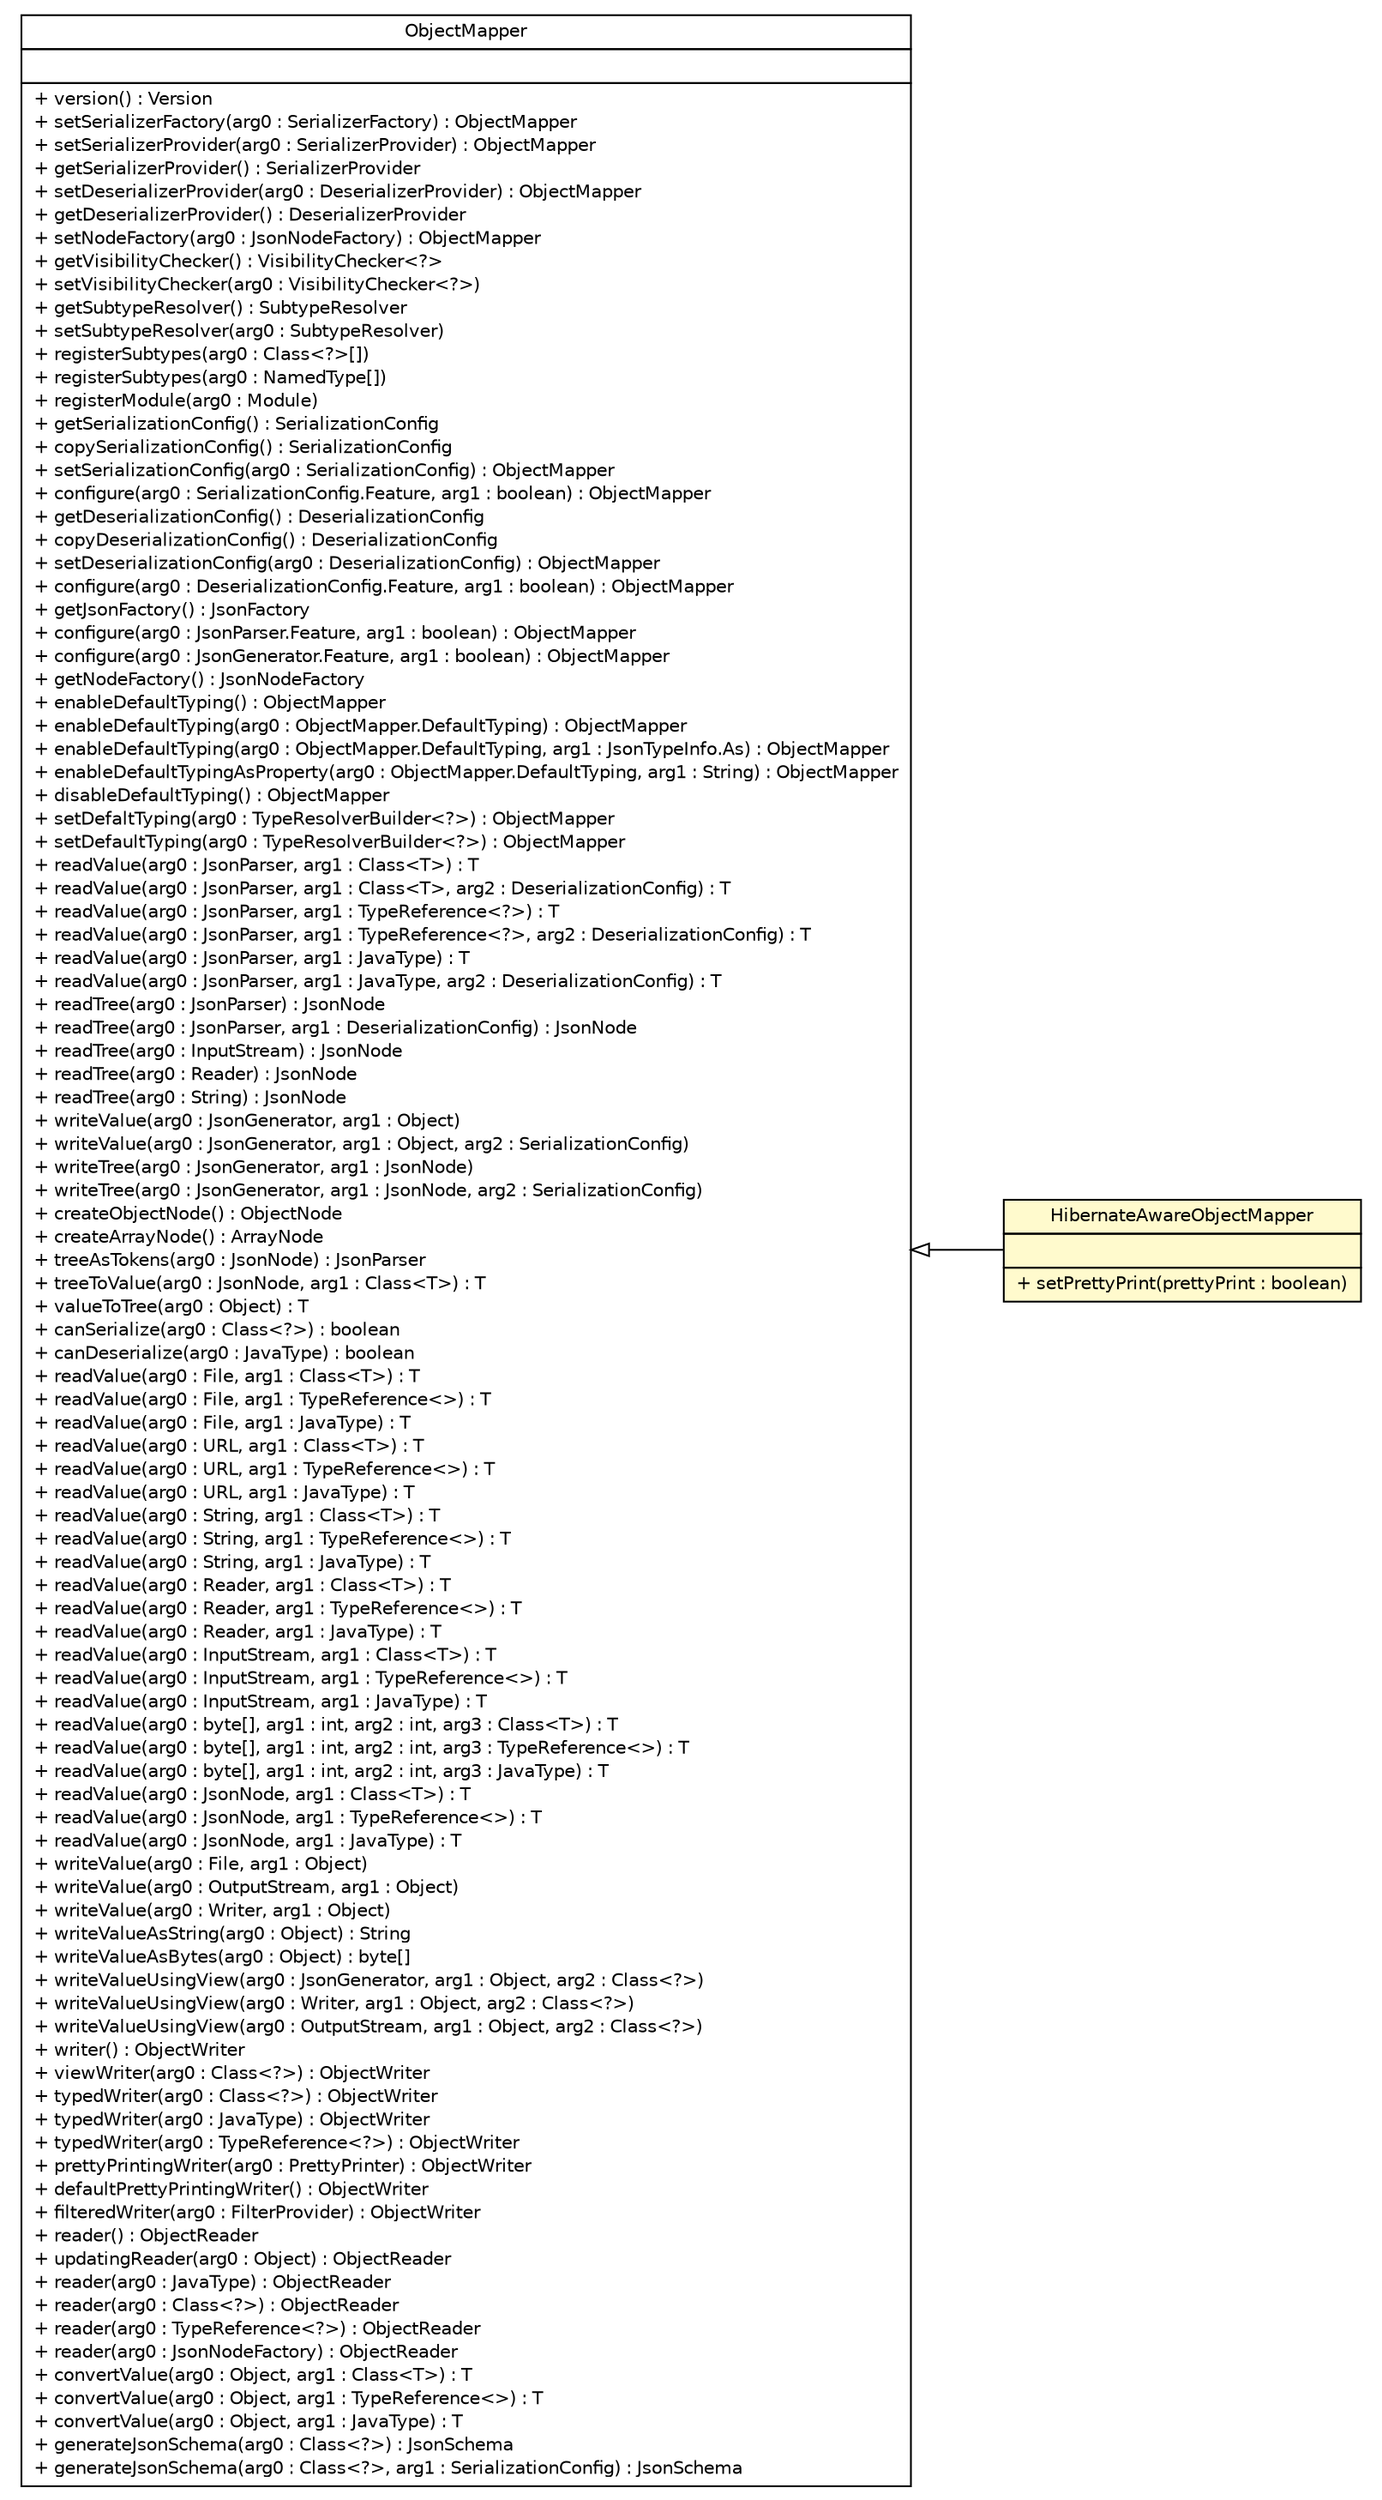 #!/usr/local/bin/dot
#
# Class diagram 
# Generated by UMLGraph version 5.1 (http://www.umlgraph.org/)
#

digraph G {
	edge [fontname="Helvetica",fontsize=10,labelfontname="Helvetica",labelfontsize=10];
	node [fontname="Helvetica",fontsize=10,shape=plaintext];
	nodesep=0.25;
	ranksep=0.5;
	rankdir=LR;
	// com.inn.headstartdemo.utils.json.HibernateAwareObjectMapper
	c58445 [label=<<table title="com.inn.headstartdemo.utils.json.HibernateAwareObjectMapper" border="0" cellborder="1" cellspacing="0" cellpadding="2" port="p" bgcolor="lemonChiffon" href="./HibernateAwareObjectMapper.html">
		<tr><td><table border="0" cellspacing="0" cellpadding="1">
<tr><td align="center" balign="center"> HibernateAwareObjectMapper </td></tr>
		</table></td></tr>
		<tr><td><table border="0" cellspacing="0" cellpadding="1">
<tr><td align="left" balign="left">  </td></tr>
		</table></td></tr>
		<tr><td><table border="0" cellspacing="0" cellpadding="1">
<tr><td align="left" balign="left"> + setPrettyPrint(prettyPrint : boolean) </td></tr>
		</table></td></tr>
		</table>>, fontname="Helvetica", fontcolor="black", fontsize=10.0];
	//com.inn.headstartdemo.utils.json.HibernateAwareObjectMapper extends org.codehaus.jackson.map.ObjectMapper
	c58528:p -> c58445:p [dir=back,arrowtail=empty];
	// org.codehaus.jackson.map.ObjectMapper
	c58528 [label=<<table title="org.codehaus.jackson.map.ObjectMapper" border="0" cellborder="1" cellspacing="0" cellpadding="2" port="p" href="http://java.sun.com/j2se/1.4.2/docs/api/org/codehaus/jackson/map/ObjectMapper.html">
		<tr><td><table border="0" cellspacing="0" cellpadding="1">
<tr><td align="center" balign="center"> ObjectMapper </td></tr>
		</table></td></tr>
		<tr><td><table border="0" cellspacing="0" cellpadding="1">
<tr><td align="left" balign="left">  </td></tr>
		</table></td></tr>
		<tr><td><table border="0" cellspacing="0" cellpadding="1">
<tr><td align="left" balign="left"> + version() : Version </td></tr>
<tr><td align="left" balign="left"> + setSerializerFactory(arg0 : SerializerFactory) : ObjectMapper </td></tr>
<tr><td align="left" balign="left"> + setSerializerProvider(arg0 : SerializerProvider) : ObjectMapper </td></tr>
<tr><td align="left" balign="left"> + getSerializerProvider() : SerializerProvider </td></tr>
<tr><td align="left" balign="left"> + setDeserializerProvider(arg0 : DeserializerProvider) : ObjectMapper </td></tr>
<tr><td align="left" balign="left"> + getDeserializerProvider() : DeserializerProvider </td></tr>
<tr><td align="left" balign="left"> + setNodeFactory(arg0 : JsonNodeFactory) : ObjectMapper </td></tr>
<tr><td align="left" balign="left"> + getVisibilityChecker() : VisibilityChecker&lt;?&gt; </td></tr>
<tr><td align="left" balign="left"> + setVisibilityChecker(arg0 : VisibilityChecker&lt;?&gt;) </td></tr>
<tr><td align="left" balign="left"> + getSubtypeResolver() : SubtypeResolver </td></tr>
<tr><td align="left" balign="left"> + setSubtypeResolver(arg0 : SubtypeResolver) </td></tr>
<tr><td align="left" balign="left"> + registerSubtypes(arg0 : Class&lt;?&gt;[]) </td></tr>
<tr><td align="left" balign="left"> + registerSubtypes(arg0 : NamedType[]) </td></tr>
<tr><td align="left" balign="left"> + registerModule(arg0 : Module) </td></tr>
<tr><td align="left" balign="left"> + getSerializationConfig() : SerializationConfig </td></tr>
<tr><td align="left" balign="left"> + copySerializationConfig() : SerializationConfig </td></tr>
<tr><td align="left" balign="left"> + setSerializationConfig(arg0 : SerializationConfig) : ObjectMapper </td></tr>
<tr><td align="left" balign="left"> + configure(arg0 : SerializationConfig.Feature, arg1 : boolean) : ObjectMapper </td></tr>
<tr><td align="left" balign="left"> + getDeserializationConfig() : DeserializationConfig </td></tr>
<tr><td align="left" balign="left"> + copyDeserializationConfig() : DeserializationConfig </td></tr>
<tr><td align="left" balign="left"> + setDeserializationConfig(arg0 : DeserializationConfig) : ObjectMapper </td></tr>
<tr><td align="left" balign="left"> + configure(arg0 : DeserializationConfig.Feature, arg1 : boolean) : ObjectMapper </td></tr>
<tr><td align="left" balign="left"> + getJsonFactory() : JsonFactory </td></tr>
<tr><td align="left" balign="left"> + configure(arg0 : JsonParser.Feature, arg1 : boolean) : ObjectMapper </td></tr>
<tr><td align="left" balign="left"> + configure(arg0 : JsonGenerator.Feature, arg1 : boolean) : ObjectMapper </td></tr>
<tr><td align="left" balign="left"> + getNodeFactory() : JsonNodeFactory </td></tr>
<tr><td align="left" balign="left"> + enableDefaultTyping() : ObjectMapper </td></tr>
<tr><td align="left" balign="left"> + enableDefaultTyping(arg0 : ObjectMapper.DefaultTyping) : ObjectMapper </td></tr>
<tr><td align="left" balign="left"> + enableDefaultTyping(arg0 : ObjectMapper.DefaultTyping, arg1 : JsonTypeInfo.As) : ObjectMapper </td></tr>
<tr><td align="left" balign="left"> + enableDefaultTypingAsProperty(arg0 : ObjectMapper.DefaultTyping, arg1 : String) : ObjectMapper </td></tr>
<tr><td align="left" balign="left"> + disableDefaultTyping() : ObjectMapper </td></tr>
<tr><td align="left" balign="left"> + setDefaltTyping(arg0 : TypeResolverBuilder&lt;?&gt;) : ObjectMapper </td></tr>
<tr><td align="left" balign="left"> + setDefaultTyping(arg0 : TypeResolverBuilder&lt;?&gt;) : ObjectMapper </td></tr>
<tr><td align="left" balign="left"> + readValue(arg0 : JsonParser, arg1 : Class&lt;T&gt;) : T </td></tr>
<tr><td align="left" balign="left"> + readValue(arg0 : JsonParser, arg1 : Class&lt;T&gt;, arg2 : DeserializationConfig) : T </td></tr>
<tr><td align="left" balign="left"> + readValue(arg0 : JsonParser, arg1 : TypeReference&lt;?&gt;) : T </td></tr>
<tr><td align="left" balign="left"> + readValue(arg0 : JsonParser, arg1 : TypeReference&lt;?&gt;, arg2 : DeserializationConfig) : T </td></tr>
<tr><td align="left" balign="left"> + readValue(arg0 : JsonParser, arg1 : JavaType) : T </td></tr>
<tr><td align="left" balign="left"> + readValue(arg0 : JsonParser, arg1 : JavaType, arg2 : DeserializationConfig) : T </td></tr>
<tr><td align="left" balign="left"> + readTree(arg0 : JsonParser) : JsonNode </td></tr>
<tr><td align="left" balign="left"> + readTree(arg0 : JsonParser, arg1 : DeserializationConfig) : JsonNode </td></tr>
<tr><td align="left" balign="left"> + readTree(arg0 : InputStream) : JsonNode </td></tr>
<tr><td align="left" balign="left"> + readTree(arg0 : Reader) : JsonNode </td></tr>
<tr><td align="left" balign="left"> + readTree(arg0 : String) : JsonNode </td></tr>
<tr><td align="left" balign="left"> + writeValue(arg0 : JsonGenerator, arg1 : Object) </td></tr>
<tr><td align="left" balign="left"> + writeValue(arg0 : JsonGenerator, arg1 : Object, arg2 : SerializationConfig) </td></tr>
<tr><td align="left" balign="left"> + writeTree(arg0 : JsonGenerator, arg1 : JsonNode) </td></tr>
<tr><td align="left" balign="left"> + writeTree(arg0 : JsonGenerator, arg1 : JsonNode, arg2 : SerializationConfig) </td></tr>
<tr><td align="left" balign="left"> + createObjectNode() : ObjectNode </td></tr>
<tr><td align="left" balign="left"> + createArrayNode() : ArrayNode </td></tr>
<tr><td align="left" balign="left"> + treeAsTokens(arg0 : JsonNode) : JsonParser </td></tr>
<tr><td align="left" balign="left"> + treeToValue(arg0 : JsonNode, arg1 : Class&lt;T&gt;) : T </td></tr>
<tr><td align="left" balign="left"> + valueToTree(arg0 : Object) : T </td></tr>
<tr><td align="left" balign="left"> + canSerialize(arg0 : Class&lt;?&gt;) : boolean </td></tr>
<tr><td align="left" balign="left"> + canDeserialize(arg0 : JavaType) : boolean </td></tr>
<tr><td align="left" balign="left"> + readValue(arg0 : File, arg1 : Class&lt;T&gt;) : T </td></tr>
<tr><td align="left" balign="left"> + readValue(arg0 : File, arg1 : TypeReference&lt;&gt;) : T </td></tr>
<tr><td align="left" balign="left"> + readValue(arg0 : File, arg1 : JavaType) : T </td></tr>
<tr><td align="left" balign="left"> + readValue(arg0 : URL, arg1 : Class&lt;T&gt;) : T </td></tr>
<tr><td align="left" balign="left"> + readValue(arg0 : URL, arg1 : TypeReference&lt;&gt;) : T </td></tr>
<tr><td align="left" balign="left"> + readValue(arg0 : URL, arg1 : JavaType) : T </td></tr>
<tr><td align="left" balign="left"> + readValue(arg0 : String, arg1 : Class&lt;T&gt;) : T </td></tr>
<tr><td align="left" balign="left"> + readValue(arg0 : String, arg1 : TypeReference&lt;&gt;) : T </td></tr>
<tr><td align="left" balign="left"> + readValue(arg0 : String, arg1 : JavaType) : T </td></tr>
<tr><td align="left" balign="left"> + readValue(arg0 : Reader, arg1 : Class&lt;T&gt;) : T </td></tr>
<tr><td align="left" balign="left"> + readValue(arg0 : Reader, arg1 : TypeReference&lt;&gt;) : T </td></tr>
<tr><td align="left" balign="left"> + readValue(arg0 : Reader, arg1 : JavaType) : T </td></tr>
<tr><td align="left" balign="left"> + readValue(arg0 : InputStream, arg1 : Class&lt;T&gt;) : T </td></tr>
<tr><td align="left" balign="left"> + readValue(arg0 : InputStream, arg1 : TypeReference&lt;&gt;) : T </td></tr>
<tr><td align="left" balign="left"> + readValue(arg0 : InputStream, arg1 : JavaType) : T </td></tr>
<tr><td align="left" balign="left"> + readValue(arg0 : byte[], arg1 : int, arg2 : int, arg3 : Class&lt;T&gt;) : T </td></tr>
<tr><td align="left" balign="left"> + readValue(arg0 : byte[], arg1 : int, arg2 : int, arg3 : TypeReference&lt;&gt;) : T </td></tr>
<tr><td align="left" balign="left"> + readValue(arg0 : byte[], arg1 : int, arg2 : int, arg3 : JavaType) : T </td></tr>
<tr><td align="left" balign="left"> + readValue(arg0 : JsonNode, arg1 : Class&lt;T&gt;) : T </td></tr>
<tr><td align="left" balign="left"> + readValue(arg0 : JsonNode, arg1 : TypeReference&lt;&gt;) : T </td></tr>
<tr><td align="left" balign="left"> + readValue(arg0 : JsonNode, arg1 : JavaType) : T </td></tr>
<tr><td align="left" balign="left"> + writeValue(arg0 : File, arg1 : Object) </td></tr>
<tr><td align="left" balign="left"> + writeValue(arg0 : OutputStream, arg1 : Object) </td></tr>
<tr><td align="left" balign="left"> + writeValue(arg0 : Writer, arg1 : Object) </td></tr>
<tr><td align="left" balign="left"> + writeValueAsString(arg0 : Object) : String </td></tr>
<tr><td align="left" balign="left"> + writeValueAsBytes(arg0 : Object) : byte[] </td></tr>
<tr><td align="left" balign="left"> + writeValueUsingView(arg0 : JsonGenerator, arg1 : Object, arg2 : Class&lt;?&gt;) </td></tr>
<tr><td align="left" balign="left"> + writeValueUsingView(arg0 : Writer, arg1 : Object, arg2 : Class&lt;?&gt;) </td></tr>
<tr><td align="left" balign="left"> + writeValueUsingView(arg0 : OutputStream, arg1 : Object, arg2 : Class&lt;?&gt;) </td></tr>
<tr><td align="left" balign="left"> + writer() : ObjectWriter </td></tr>
<tr><td align="left" balign="left"> + viewWriter(arg0 : Class&lt;?&gt;) : ObjectWriter </td></tr>
<tr><td align="left" balign="left"> + typedWriter(arg0 : Class&lt;?&gt;) : ObjectWriter </td></tr>
<tr><td align="left" balign="left"> + typedWriter(arg0 : JavaType) : ObjectWriter </td></tr>
<tr><td align="left" balign="left"> + typedWriter(arg0 : TypeReference&lt;?&gt;) : ObjectWriter </td></tr>
<tr><td align="left" balign="left"> + prettyPrintingWriter(arg0 : PrettyPrinter) : ObjectWriter </td></tr>
<tr><td align="left" balign="left"> + defaultPrettyPrintingWriter() : ObjectWriter </td></tr>
<tr><td align="left" balign="left"> + filteredWriter(arg0 : FilterProvider) : ObjectWriter </td></tr>
<tr><td align="left" balign="left"> + reader() : ObjectReader </td></tr>
<tr><td align="left" balign="left"> + updatingReader(arg0 : Object) : ObjectReader </td></tr>
<tr><td align="left" balign="left"> + reader(arg0 : JavaType) : ObjectReader </td></tr>
<tr><td align="left" balign="left"> + reader(arg0 : Class&lt;?&gt;) : ObjectReader </td></tr>
<tr><td align="left" balign="left"> + reader(arg0 : TypeReference&lt;?&gt;) : ObjectReader </td></tr>
<tr><td align="left" balign="left"> + reader(arg0 : JsonNodeFactory) : ObjectReader </td></tr>
<tr><td align="left" balign="left"> + convertValue(arg0 : Object, arg1 : Class&lt;T&gt;) : T </td></tr>
<tr><td align="left" balign="left"> + convertValue(arg0 : Object, arg1 : TypeReference&lt;&gt;) : T </td></tr>
<tr><td align="left" balign="left"> + convertValue(arg0 : Object, arg1 : JavaType) : T </td></tr>
<tr><td align="left" balign="left"> + generateJsonSchema(arg0 : Class&lt;?&gt;) : JsonSchema </td></tr>
<tr><td align="left" balign="left"> + generateJsonSchema(arg0 : Class&lt;?&gt;, arg1 : SerializationConfig) : JsonSchema </td></tr>
		</table></td></tr>
		</table>>, fontname="Helvetica", fontcolor="black", fontsize=10.0];
}

